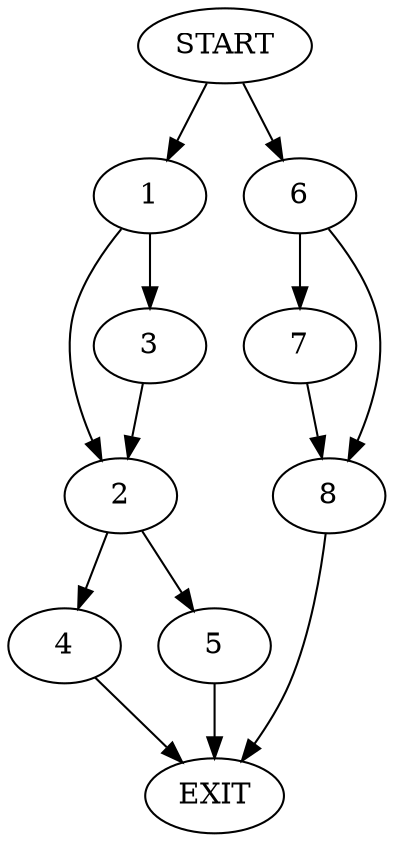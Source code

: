 digraph {
0 [label="START"]
9 [label="EXIT"]
0 -> 1
1 -> 2
1 -> 3
3 -> 2
2 -> 4
2 -> 5
4 -> 9
5 -> 9
0 -> 6
6 -> 7
6 -> 8
7 -> 8
8 -> 9
}
